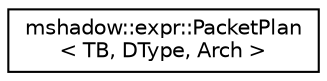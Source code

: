 digraph "Graphical Class Hierarchy"
{
 // LATEX_PDF_SIZE
  edge [fontname="Helvetica",fontsize="10",labelfontname="Helvetica",labelfontsize="10"];
  node [fontname="Helvetica",fontsize="10",shape=record];
  rankdir="LR";
  Node0 [label="mshadow::expr::PacketPlan\l\< TB, DType, Arch \>",height=0.2,width=0.4,color="black", fillcolor="white", style="filled",URL="$classmshadow_1_1expr_1_1PacketPlan.html",tooltip=" "];
}
